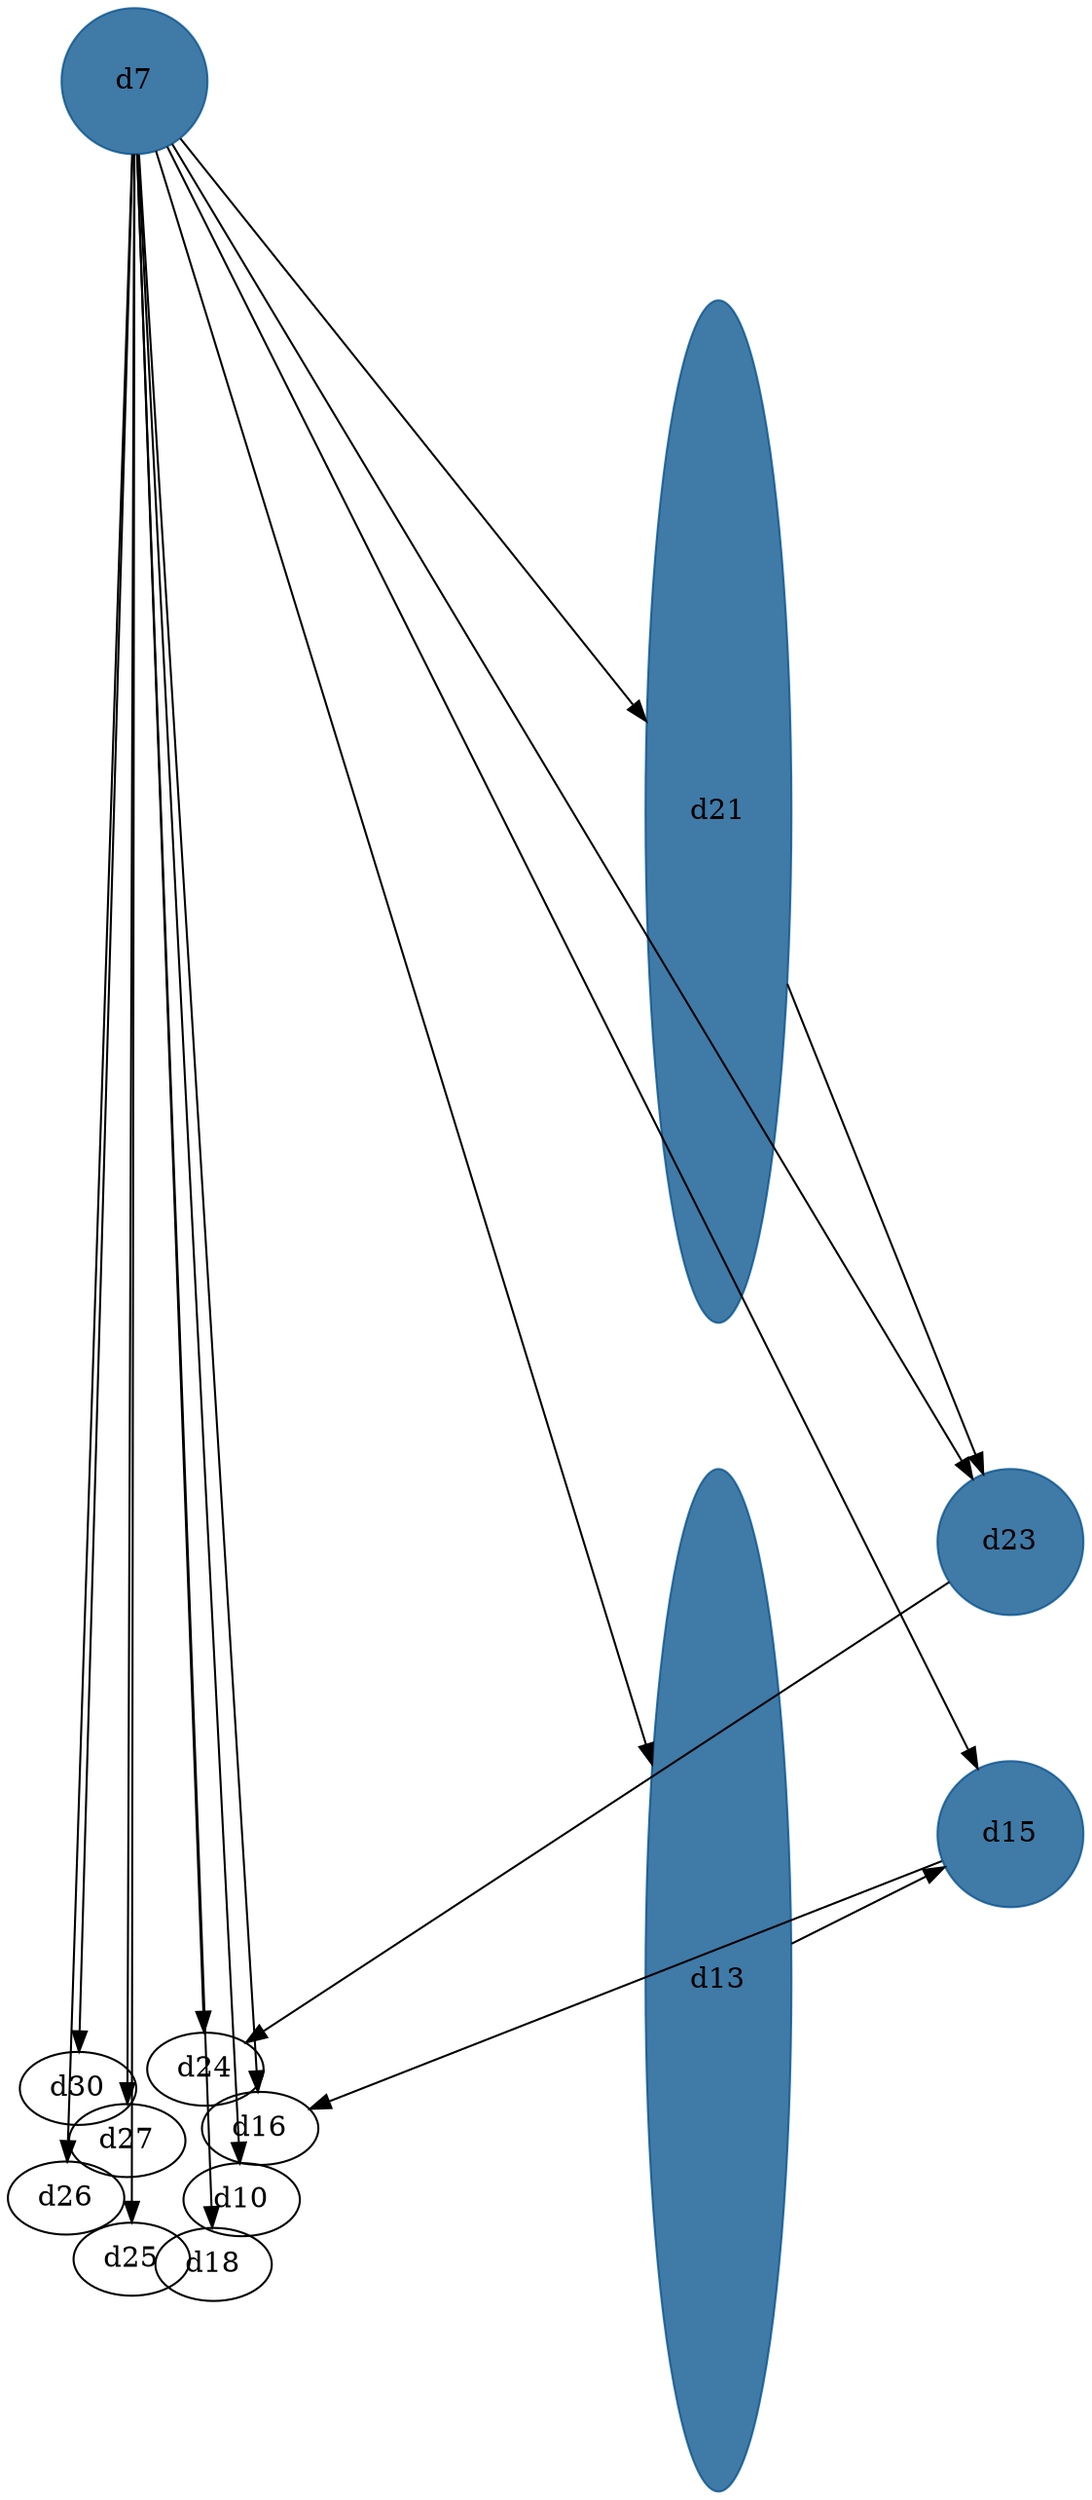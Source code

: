 //do not use DOT to generate pdf use NEATO or FDP
digraph{
layout="neato";
splines="ortho";
d7[shape="ellipse", style="filled", color="#004E8ABF", pos="2,18!", height="1", width="1"];
d7 -> d30;
d7 -> d21;
d7 -> d10;
d7 -> d23;
d7 -> d25;
d7 -> d13;
d7 -> d24;
d7 -> d27;
d7 -> d16;
d7 -> d15;
d7 -> d26;
d7 -> d18;
d21[shape="ellipse", style="filled", color="#004E8ABF", pos="6,13!", height="7", width="1"];
d21 -> d23;
d23[shape="ellipse", style="filled", color="#004E8ABF", pos="8,8!", height="1", width="1"];
d23 -> d24;
d13[shape="ellipse", style="filled", color="#004E8ABF", pos="6,5!", height="7", width="1"];
d13 -> d15;
d15[shape="ellipse", style="filled", color="#004E8ABF", pos="8,6!", height="1", width="1"];
d15 -> d16;
}